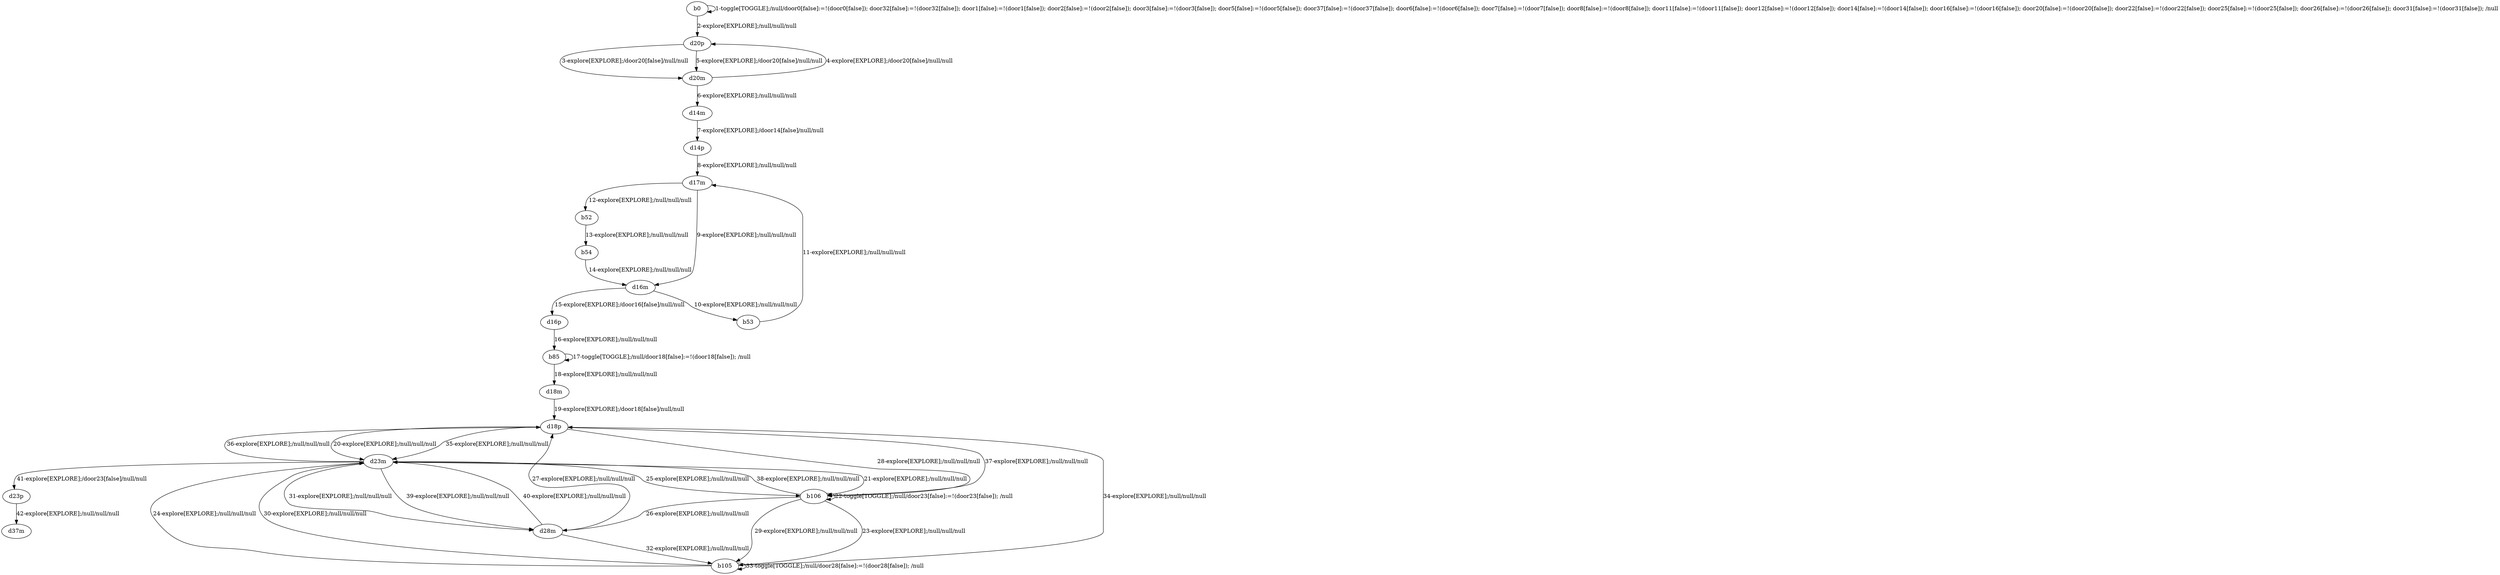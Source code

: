 # Total number of goals covered by this test: 2
# d23p --> d37m
# d23m --> d23p

digraph g {
"b0" -> "b0" [label = "1-toggle[TOGGLE];/null/door0[false]:=!(door0[false]); door32[false]:=!(door32[false]); door1[false]:=!(door1[false]); door2[false]:=!(door2[false]); door3[false]:=!(door3[false]); door5[false]:=!(door5[false]); door37[false]:=!(door37[false]); door6[false]:=!(door6[false]); door7[false]:=!(door7[false]); door8[false]:=!(door8[false]); door11[false]:=!(door11[false]); door12[false]:=!(door12[false]); door14[false]:=!(door14[false]); door16[false]:=!(door16[false]); door20[false]:=!(door20[false]); door22[false]:=!(door22[false]); door25[false]:=!(door25[false]); door26[false]:=!(door26[false]); door31[false]:=!(door31[false]); /null"];
"b0" -> "d20p" [label = "2-explore[EXPLORE];/null/null/null"];
"d20p" -> "d20m" [label = "3-explore[EXPLORE];/door20[false]/null/null"];
"d20m" -> "d20p" [label = "4-explore[EXPLORE];/door20[false]/null/null"];
"d20p" -> "d20m" [label = "5-explore[EXPLORE];/door20[false]/null/null"];
"d20m" -> "d14m" [label = "6-explore[EXPLORE];/null/null/null"];
"d14m" -> "d14p" [label = "7-explore[EXPLORE];/door14[false]/null/null"];
"d14p" -> "d17m" [label = "8-explore[EXPLORE];/null/null/null"];
"d17m" -> "d16m" [label = "9-explore[EXPLORE];/null/null/null"];
"d16m" -> "b53" [label = "10-explore[EXPLORE];/null/null/null"];
"b53" -> "d17m" [label = "11-explore[EXPLORE];/null/null/null"];
"d17m" -> "b52" [label = "12-explore[EXPLORE];/null/null/null"];
"b52" -> "b54" [label = "13-explore[EXPLORE];/null/null/null"];
"b54" -> "d16m" [label = "14-explore[EXPLORE];/null/null/null"];
"d16m" -> "d16p" [label = "15-explore[EXPLORE];/door16[false]/null/null"];
"d16p" -> "b85" [label = "16-explore[EXPLORE];/null/null/null"];
"b85" -> "b85" [label = "17-toggle[TOGGLE];/null/door18[false]:=!(door18[false]); /null"];
"b85" -> "d18m" [label = "18-explore[EXPLORE];/null/null/null"];
"d18m" -> "d18p" [label = "19-explore[EXPLORE];/door18[false]/null/null"];
"d18p" -> "d23m" [label = "20-explore[EXPLORE];/null/null/null"];
"d23m" -> "b106" [label = "21-explore[EXPLORE];/null/null/null"];
"b106" -> "b106" [label = "22-toggle[TOGGLE];/null/door23[false]:=!(door23[false]); /null"];
"b106" -> "b105" [label = "23-explore[EXPLORE];/null/null/null"];
"b105" -> "d23m" [label = "24-explore[EXPLORE];/null/null/null"];
"d23m" -> "b106" [label = "25-explore[EXPLORE];/null/null/null"];
"b106" -> "d28m" [label = "26-explore[EXPLORE];/null/null/null"];
"d28m" -> "d18p" [label = "27-explore[EXPLORE];/null/null/null"];
"d18p" -> "b106" [label = "28-explore[EXPLORE];/null/null/null"];
"b106" -> "b105" [label = "29-explore[EXPLORE];/null/null/null"];
"b105" -> "d23m" [label = "30-explore[EXPLORE];/null/null/null"];
"d23m" -> "d28m" [label = "31-explore[EXPLORE];/null/null/null"];
"d28m" -> "b105" [label = "32-explore[EXPLORE];/null/null/null"];
"b105" -> "b105" [label = "33-toggle[TOGGLE];/null/door28[false]:=!(door28[false]); /null"];
"b105" -> "d18p" [label = "34-explore[EXPLORE];/null/null/null"];
"d18p" -> "d23m" [label = "35-explore[EXPLORE];/null/null/null"];
"d23m" -> "d18p" [label = "36-explore[EXPLORE];/null/null/null"];
"d18p" -> "b106" [label = "37-explore[EXPLORE];/null/null/null"];
"b106" -> "d23m" [label = "38-explore[EXPLORE];/null/null/null"];
"d23m" -> "d28m" [label = "39-explore[EXPLORE];/null/null/null"];
"d28m" -> "d23m" [label = "40-explore[EXPLORE];/null/null/null"];
"d23m" -> "d23p" [label = "41-explore[EXPLORE];/door23[false]/null/null"];
"d23p" -> "d37m" [label = "42-explore[EXPLORE];/null/null/null"];
}